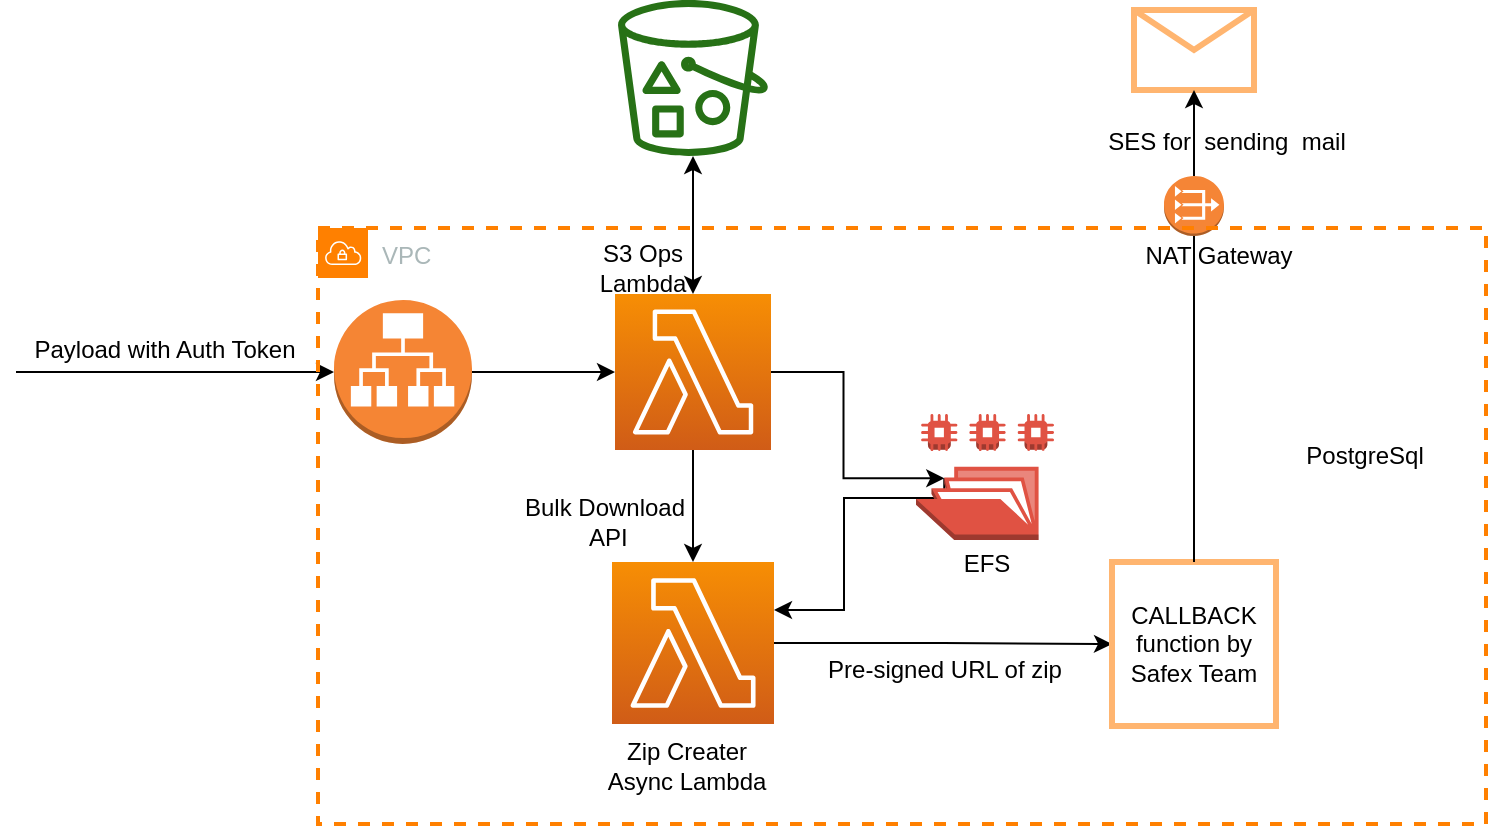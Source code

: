 <mxfile version="14.9.8" type="github">
  <diagram id="whp8y7LoMeyAkEey8Vx3" name="Page-1">
    <mxGraphModel dx="782" dy="436" grid="0" gridSize="10" guides="1" tooltips="1" connect="1" arrows="1" fold="1" page="0" pageScale="1" pageWidth="1654" pageHeight="2336" math="0" shadow="0">
      <root>
        <mxCell id="0" />
        <mxCell id="1" parent="0" />
        <mxCell id="08xPflxwf2jpWXcSHeCm-27" style="edgeStyle=orthogonalEdgeStyle;rounded=0;orthogonalLoop=1;jettySize=auto;html=1;startArrow=none;startFill=0;" edge="1" parent="1" source="08xPflxwf2jpWXcSHeCm-7" target="08xPflxwf2jpWXcSHeCm-25">
          <mxGeometry relative="1" as="geometry" />
        </mxCell>
        <mxCell id="08xPflxwf2jpWXcSHeCm-30" style="edgeStyle=orthogonalEdgeStyle;rounded=0;orthogonalLoop=1;jettySize=auto;html=1;entryX=0.205;entryY=0.51;entryDx=0;entryDy=0;entryPerimeter=0;startArrow=classic;startFill=1;endArrow=none;endFill=0;" edge="1" parent="1" source="08xPflxwf2jpWXcSHeCm-7" target="08xPflxwf2jpWXcSHeCm-10">
          <mxGeometry relative="1" as="geometry">
            <Array as="points">
              <mxPoint x="429" y="320" />
              <mxPoint x="429" y="264" />
              <mxPoint x="479" y="264" />
            </Array>
          </mxGeometry>
        </mxCell>
        <mxCell id="08xPflxwf2jpWXcSHeCm-7" value="" style="points=[[0,0,0],[0.25,0,0],[0.5,0,0],[0.75,0,0],[1,0,0],[0,1,0],[0.25,1,0],[0.5,1,0],[0.75,1,0],[1,1,0],[0,0.25,0],[0,0.5,0],[0,0.75,0],[1,0.25,0],[1,0.5,0],[1,0.75,0]];outlineConnect=0;fontColor=#232F3E;gradientColor=#F78E04;gradientDirection=north;fillColor=#D05C17;strokeColor=#ffffff;dashed=0;verticalLabelPosition=bottom;verticalAlign=top;align=center;html=1;fontSize=12;fontStyle=0;aspect=fixed;shape=mxgraph.aws4.resourceIcon;resIcon=mxgraph.aws4.lambda;" vertex="1" parent="1">
          <mxGeometry x="313" y="296" width="81" height="81" as="geometry" />
        </mxCell>
        <mxCell id="08xPflxwf2jpWXcSHeCm-11" style="edgeStyle=orthogonalEdgeStyle;rounded=0;orthogonalLoop=1;jettySize=auto;html=1;entryX=0.5;entryY=0;entryDx=0;entryDy=0;entryPerimeter=0;" edge="1" parent="1" source="08xPflxwf2jpWXcSHeCm-9" target="08xPflxwf2jpWXcSHeCm-7">
          <mxGeometry relative="1" as="geometry">
            <Array as="points">
              <mxPoint x="354" y="256" />
              <mxPoint x="354" y="256" />
            </Array>
          </mxGeometry>
        </mxCell>
        <mxCell id="08xPflxwf2jpWXcSHeCm-22" value="" style="edgeStyle=orthogonalEdgeStyle;rounded=0;orthogonalLoop=1;jettySize=auto;html=1;startArrow=classic;startFill=1;" edge="1" parent="1" source="08xPflxwf2jpWXcSHeCm-9" target="08xPflxwf2jpWXcSHeCm-20">
          <mxGeometry relative="1" as="geometry" />
        </mxCell>
        <mxCell id="08xPflxwf2jpWXcSHeCm-29" style="edgeStyle=orthogonalEdgeStyle;rounded=0;orthogonalLoop=1;jettySize=auto;html=1;entryX=0.205;entryY=0.51;entryDx=0;entryDy=0;entryPerimeter=0;startArrow=none;startFill=0;" edge="1" parent="1" source="08xPflxwf2jpWXcSHeCm-9" target="08xPflxwf2jpWXcSHeCm-10">
          <mxGeometry relative="1" as="geometry" />
        </mxCell>
        <mxCell id="08xPflxwf2jpWXcSHeCm-9" value="" style="points=[[0,0,0],[0.25,0,0],[0.5,0,0],[0.75,0,0],[1,0,0],[0,1,0],[0.25,1,0],[0.5,1,0],[0.75,1,0],[1,1,0],[0,0.25,0],[0,0.5,0],[0,0.75,0],[1,0.25,0],[1,0.5,0],[1,0.75,0]];outlineConnect=0;fontColor=#232F3E;gradientColor=#F78E04;gradientDirection=north;fillColor=#D05C17;strokeColor=#ffffff;dashed=0;verticalLabelPosition=bottom;verticalAlign=top;align=center;html=1;fontSize=12;fontStyle=0;aspect=fixed;shape=mxgraph.aws4.resourceIcon;resIcon=mxgraph.aws4.lambda;" vertex="1" parent="1">
          <mxGeometry x="314.5" y="162" width="78" height="78" as="geometry" />
        </mxCell>
        <mxCell id="08xPflxwf2jpWXcSHeCm-10" value="" style="outlineConnect=0;dashed=0;verticalLabelPosition=bottom;verticalAlign=top;align=center;html=1;shape=mxgraph.aws3.efs_share;fillColor=#E05243;gradientColor=none;" vertex="1" parent="1">
          <mxGeometry x="465" y="222" width="69" height="63" as="geometry" />
        </mxCell>
        <mxCell id="08xPflxwf2jpWXcSHeCm-18" value="" style="shape=message;html=1;whiteSpace=wrap;html=1;outlineConnect=0;strokeColor=#FFB570;strokeWidth=3;" vertex="1" parent="1">
          <mxGeometry x="574" y="20" width="60" height="40" as="geometry" />
        </mxCell>
        <mxCell id="08xPflxwf2jpWXcSHeCm-19" value="SES for&amp;nbsp; sending&amp;nbsp; mail" style="text;html=1;align=center;verticalAlign=middle;resizable=0;points=[];autosize=1;strokeColor=none;strokeWidth=3;" vertex="1" parent="1">
          <mxGeometry x="555" y="77" width="129" height="18" as="geometry" />
        </mxCell>
        <mxCell id="08xPflxwf2jpWXcSHeCm-20" value="" style="outlineConnect=0;fontColor=#232F3E;gradientColor=none;fillColor=#277116;strokeColor=none;dashed=0;verticalLabelPosition=bottom;verticalAlign=top;align=center;html=1;fontSize=12;fontStyle=0;aspect=fixed;pointerEvents=1;shape=mxgraph.aws4.bucket_with_objects;" vertex="1" parent="1">
          <mxGeometry x="316" y="15" width="75" height="78" as="geometry" />
        </mxCell>
        <mxCell id="08xPflxwf2jpWXcSHeCm-28" style="edgeStyle=orthogonalEdgeStyle;rounded=0;orthogonalLoop=1;jettySize=auto;html=1;entryX=0;entryY=0.5;entryDx=0;entryDy=0;entryPerimeter=0;startArrow=none;startFill=0;" edge="1" parent="1" source="08xPflxwf2jpWXcSHeCm-24" target="08xPflxwf2jpWXcSHeCm-9">
          <mxGeometry relative="1" as="geometry" />
        </mxCell>
        <mxCell id="08xPflxwf2jpWXcSHeCm-24" value="" style="outlineConnect=0;dashed=0;verticalLabelPosition=bottom;verticalAlign=top;align=center;html=1;shape=mxgraph.aws3.application_load_balancer;fillColor=#F58534;gradientColor=none;strokeColor=#FFB570;" vertex="1" parent="1">
          <mxGeometry x="174" y="165" width="69" height="72" as="geometry" />
        </mxCell>
        <mxCell id="08xPflxwf2jpWXcSHeCm-44" style="edgeStyle=orthogonalEdgeStyle;rounded=0;orthogonalLoop=1;jettySize=auto;html=1;entryX=0.5;entryY=1;entryDx=0;entryDy=0;startArrow=none;startFill=0;" edge="1" parent="1" source="08xPflxwf2jpWXcSHeCm-41" target="08xPflxwf2jpWXcSHeCm-18">
          <mxGeometry relative="1" as="geometry" />
        </mxCell>
        <mxCell id="08xPflxwf2jpWXcSHeCm-25" value="CALLBACK function by Safex Team" style="whiteSpace=wrap;html=1;aspect=fixed;strokeColor=#FFB570;strokeWidth=3;" vertex="1" parent="1">
          <mxGeometry x="563" y="296" width="82" height="82" as="geometry" />
        </mxCell>
        <mxCell id="08xPflxwf2jpWXcSHeCm-32" value="Pre-signed URL of zip" style="text;html=1;align=center;verticalAlign=middle;resizable=0;points=[];autosize=1;strokeColor=none;" vertex="1" parent="1">
          <mxGeometry x="415" y="341" width="127" height="18" as="geometry" />
        </mxCell>
        <mxCell id="08xPflxwf2jpWXcSHeCm-33" value="EFS" style="text;html=1;align=center;verticalAlign=middle;resizable=0;points=[];autosize=1;strokeColor=none;" vertex="1" parent="1">
          <mxGeometry x="483" y="288" width="33" height="18" as="geometry" />
        </mxCell>
        <mxCell id="08xPflxwf2jpWXcSHeCm-34" value="S3 Ops &lt;br&gt;Lambda" style="text;html=1;align=center;verticalAlign=middle;resizable=0;points=[];autosize=1;strokeColor=none;" vertex="1" parent="1">
          <mxGeometry x="301" y="133" width="53" height="32" as="geometry" />
        </mxCell>
        <mxCell id="08xPflxwf2jpWXcSHeCm-35" value="Zip Creater&lt;br&gt;Async Lambda" style="text;html=1;align=center;verticalAlign=middle;resizable=0;points=[];autosize=1;strokeColor=none;" vertex="1" parent="1">
          <mxGeometry x="305" y="382" width="89" height="32" as="geometry" />
        </mxCell>
        <mxCell id="08xPflxwf2jpWXcSHeCm-36" value="Bulk Download&lt;br&gt;&amp;nbsp;API" style="text;html=1;align=center;verticalAlign=middle;resizable=0;points=[];autosize=1;strokeColor=none;" vertex="1" parent="1">
          <mxGeometry x="264" y="260" width="90" height="32" as="geometry" />
        </mxCell>
        <mxCell id="08xPflxwf2jpWXcSHeCm-37" value="Payload with Auth Token" style="text;html=1;align=center;verticalAlign=middle;resizable=0;points=[];autosize=1;strokeColor=none;" vertex="1" parent="1">
          <mxGeometry x="18" y="181" width="141" height="18" as="geometry" />
        </mxCell>
        <mxCell id="08xPflxwf2jpWXcSHeCm-38" value="" style="endArrow=classic;html=1;entryX=0;entryY=0.5;entryDx=0;entryDy=0;entryPerimeter=0;" edge="1" parent="1" target="08xPflxwf2jpWXcSHeCm-24">
          <mxGeometry width="50" height="50" relative="1" as="geometry">
            <mxPoint x="15" y="201" as="sourcePoint" />
            <mxPoint x="425" y="174" as="targetPoint" />
          </mxGeometry>
        </mxCell>
        <mxCell id="08xPflxwf2jpWXcSHeCm-42" value="NAT Gateway" style="text;html=1;align=center;verticalAlign=middle;resizable=0;points=[];autosize=1;strokeColor=none;" vertex="1" parent="1">
          <mxGeometry x="574" y="134" width="83" height="18" as="geometry" />
        </mxCell>
        <mxCell id="08xPflxwf2jpWXcSHeCm-45" value="" style="edgeStyle=orthogonalEdgeStyle;rounded=0;orthogonalLoop=1;jettySize=auto;html=1;entryX=0.5;entryY=1;entryDx=0;entryDy=0;startArrow=none;startFill=0;endArrow=none;" edge="1" parent="1" source="08xPflxwf2jpWXcSHeCm-25" target="08xPflxwf2jpWXcSHeCm-41">
          <mxGeometry relative="1" as="geometry">
            <mxPoint x="575" y="296" as="sourcePoint" />
            <mxPoint x="604" y="77" as="targetPoint" />
          </mxGeometry>
        </mxCell>
        <mxCell id="08xPflxwf2jpWXcSHeCm-41" value="" style="outlineConnect=0;dashed=0;verticalLabelPosition=bottom;verticalAlign=top;align=center;html=1;shape=mxgraph.aws3.vpc_nat_gateway;fillColor=#F58536;gradientColor=none;strokeColor=#FFB570;strokeWidth=3;" vertex="1" parent="1">
          <mxGeometry x="589" y="103" width="30" height="30" as="geometry" />
        </mxCell>
        <mxCell id="08xPflxwf2jpWXcSHeCm-51" value="PostgreSql" style="text;html=1;align=center;verticalAlign=middle;resizable=0;points=[];autosize=1;strokeColor=none;" vertex="1" parent="1">
          <mxGeometry x="654.5" y="234" width="69" height="18" as="geometry" />
        </mxCell>
        <mxCell id="08xPflxwf2jpWXcSHeCm-53" value="VPC" style="points=[[0,0],[0.25,0],[0.5,0],[0.75,0],[1,0],[1,0.25],[1,0.5],[1,0.75],[1,1],[0.75,1],[0.5,1],[0.25,1],[0,1],[0,0.75],[0,0.5],[0,0.25]];outlineConnect=0;gradientColor=none;html=1;whiteSpace=wrap;fontSize=12;fontStyle=0;shape=mxgraph.aws4.group;grIcon=mxgraph.aws4.group_vpc;fillColor=none;verticalAlign=top;align=left;spacingLeft=30;fontColor=#AAB7B8;dashed=1;strokeWidth=2;strokeColor=#FF8000;" vertex="1" parent="1">
          <mxGeometry x="166" y="129" width="584" height="298" as="geometry" />
        </mxCell>
      </root>
    </mxGraphModel>
  </diagram>
</mxfile>
